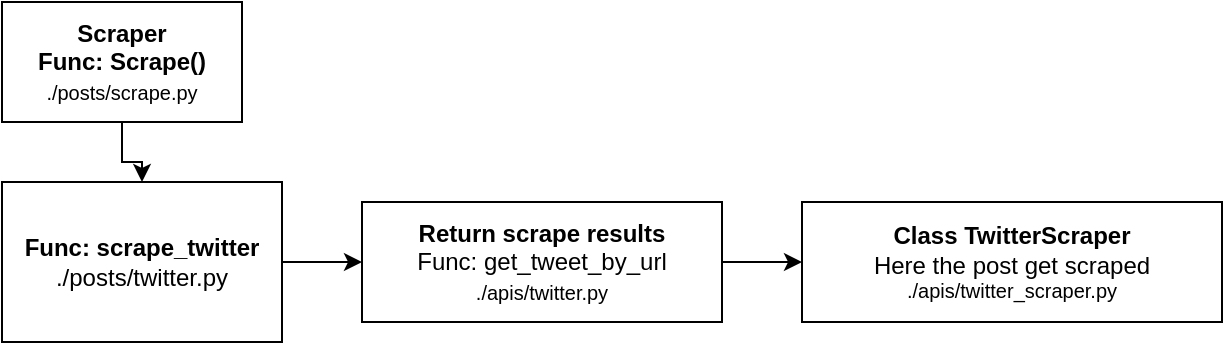 <mxfile version="21.1.4" type="github">
  <diagram name="Pagina-1" id="omHRPhUKlxqNc8UV0jen">
    <mxGraphModel dx="954" dy="535" grid="1" gridSize="10" guides="1" tooltips="1" connect="1" arrows="1" fold="1" page="1" pageScale="1" pageWidth="827" pageHeight="1169" math="0" shadow="0">
      <root>
        <mxCell id="0" />
        <mxCell id="1" parent="0" />
        <mxCell id="V1pEFYC8FmnfgHPNz6mM-3" style="edgeStyle=orthogonalEdgeStyle;rounded=0;orthogonalLoop=1;jettySize=auto;html=1;exitX=0.5;exitY=1;exitDx=0;exitDy=0;" edge="1" parent="1" source="V1pEFYC8FmnfgHPNz6mM-1" target="V1pEFYC8FmnfgHPNz6mM-4">
          <mxGeometry relative="1" as="geometry">
            <mxPoint x="140" y="160" as="targetPoint" />
          </mxGeometry>
        </mxCell>
        <mxCell id="V1pEFYC8FmnfgHPNz6mM-1" value="&lt;b&gt;Scraper&lt;br&gt;Func: Scrape()&lt;/b&gt;&lt;br&gt;&lt;font style=&quot;font-size: 10px;&quot;&gt;./posts/scrape.py&lt;/font&gt;" style="rounded=0;whiteSpace=wrap;html=1;" vertex="1" parent="1">
          <mxGeometry x="80" y="40" width="120" height="60" as="geometry" />
        </mxCell>
        <mxCell id="V1pEFYC8FmnfgHPNz6mM-5" style="edgeStyle=orthogonalEdgeStyle;rounded=0;orthogonalLoop=1;jettySize=auto;html=1;" edge="1" parent="1" source="V1pEFYC8FmnfgHPNz6mM-4" target="V1pEFYC8FmnfgHPNz6mM-6">
          <mxGeometry relative="1" as="geometry">
            <mxPoint x="280" y="160" as="targetPoint" />
          </mxGeometry>
        </mxCell>
        <mxCell id="V1pEFYC8FmnfgHPNz6mM-4" value="&lt;div&gt;&lt;b&gt;Func: scrape_twitter&lt;/b&gt;&lt;/div&gt;./posts/twitter.py" style="rounded=0;whiteSpace=wrap;html=1;" vertex="1" parent="1">
          <mxGeometry x="80" y="130" width="140" height="80" as="geometry" />
        </mxCell>
        <mxCell id="V1pEFYC8FmnfgHPNz6mM-8" value="" style="edgeStyle=orthogonalEdgeStyle;rounded=0;orthogonalLoop=1;jettySize=auto;html=1;" edge="1" parent="1" source="V1pEFYC8FmnfgHPNz6mM-6" target="V1pEFYC8FmnfgHPNz6mM-7">
          <mxGeometry relative="1" as="geometry" />
        </mxCell>
        <mxCell id="V1pEFYC8FmnfgHPNz6mM-6" value="&lt;div&gt;&lt;b&gt;Return scrape results&lt;/b&gt;&lt;/div&gt;&lt;div&gt;Func: get_tweet_by_url&lt;br&gt;&lt;/div&gt;&lt;div&gt;&lt;font style=&quot;font-size: 10px;&quot;&gt;./apis/twitter.py&lt;/font&gt;&lt;br&gt;&lt;/div&gt;" style="rounded=0;whiteSpace=wrap;html=1;" vertex="1" parent="1">
          <mxGeometry x="260" y="140" width="180" height="60" as="geometry" />
        </mxCell>
        <mxCell id="V1pEFYC8FmnfgHPNz6mM-7" value="&lt;div&gt;&lt;b&gt;Class TwitterScraper&lt;/b&gt;&lt;/div&gt;&lt;div&gt;Here the post get scraped&lt;/div&gt;&lt;div style=&quot;font-size: 10px;&quot;&gt;&lt;font style=&quot;font-size: 10px;&quot;&gt;./apis/twitter_scraper.py&lt;br&gt;&lt;/font&gt;&lt;/div&gt;" style="whiteSpace=wrap;html=1;rounded=0;" vertex="1" parent="1">
          <mxGeometry x="480" y="140" width="210" height="60" as="geometry" />
        </mxCell>
      </root>
    </mxGraphModel>
  </diagram>
</mxfile>
